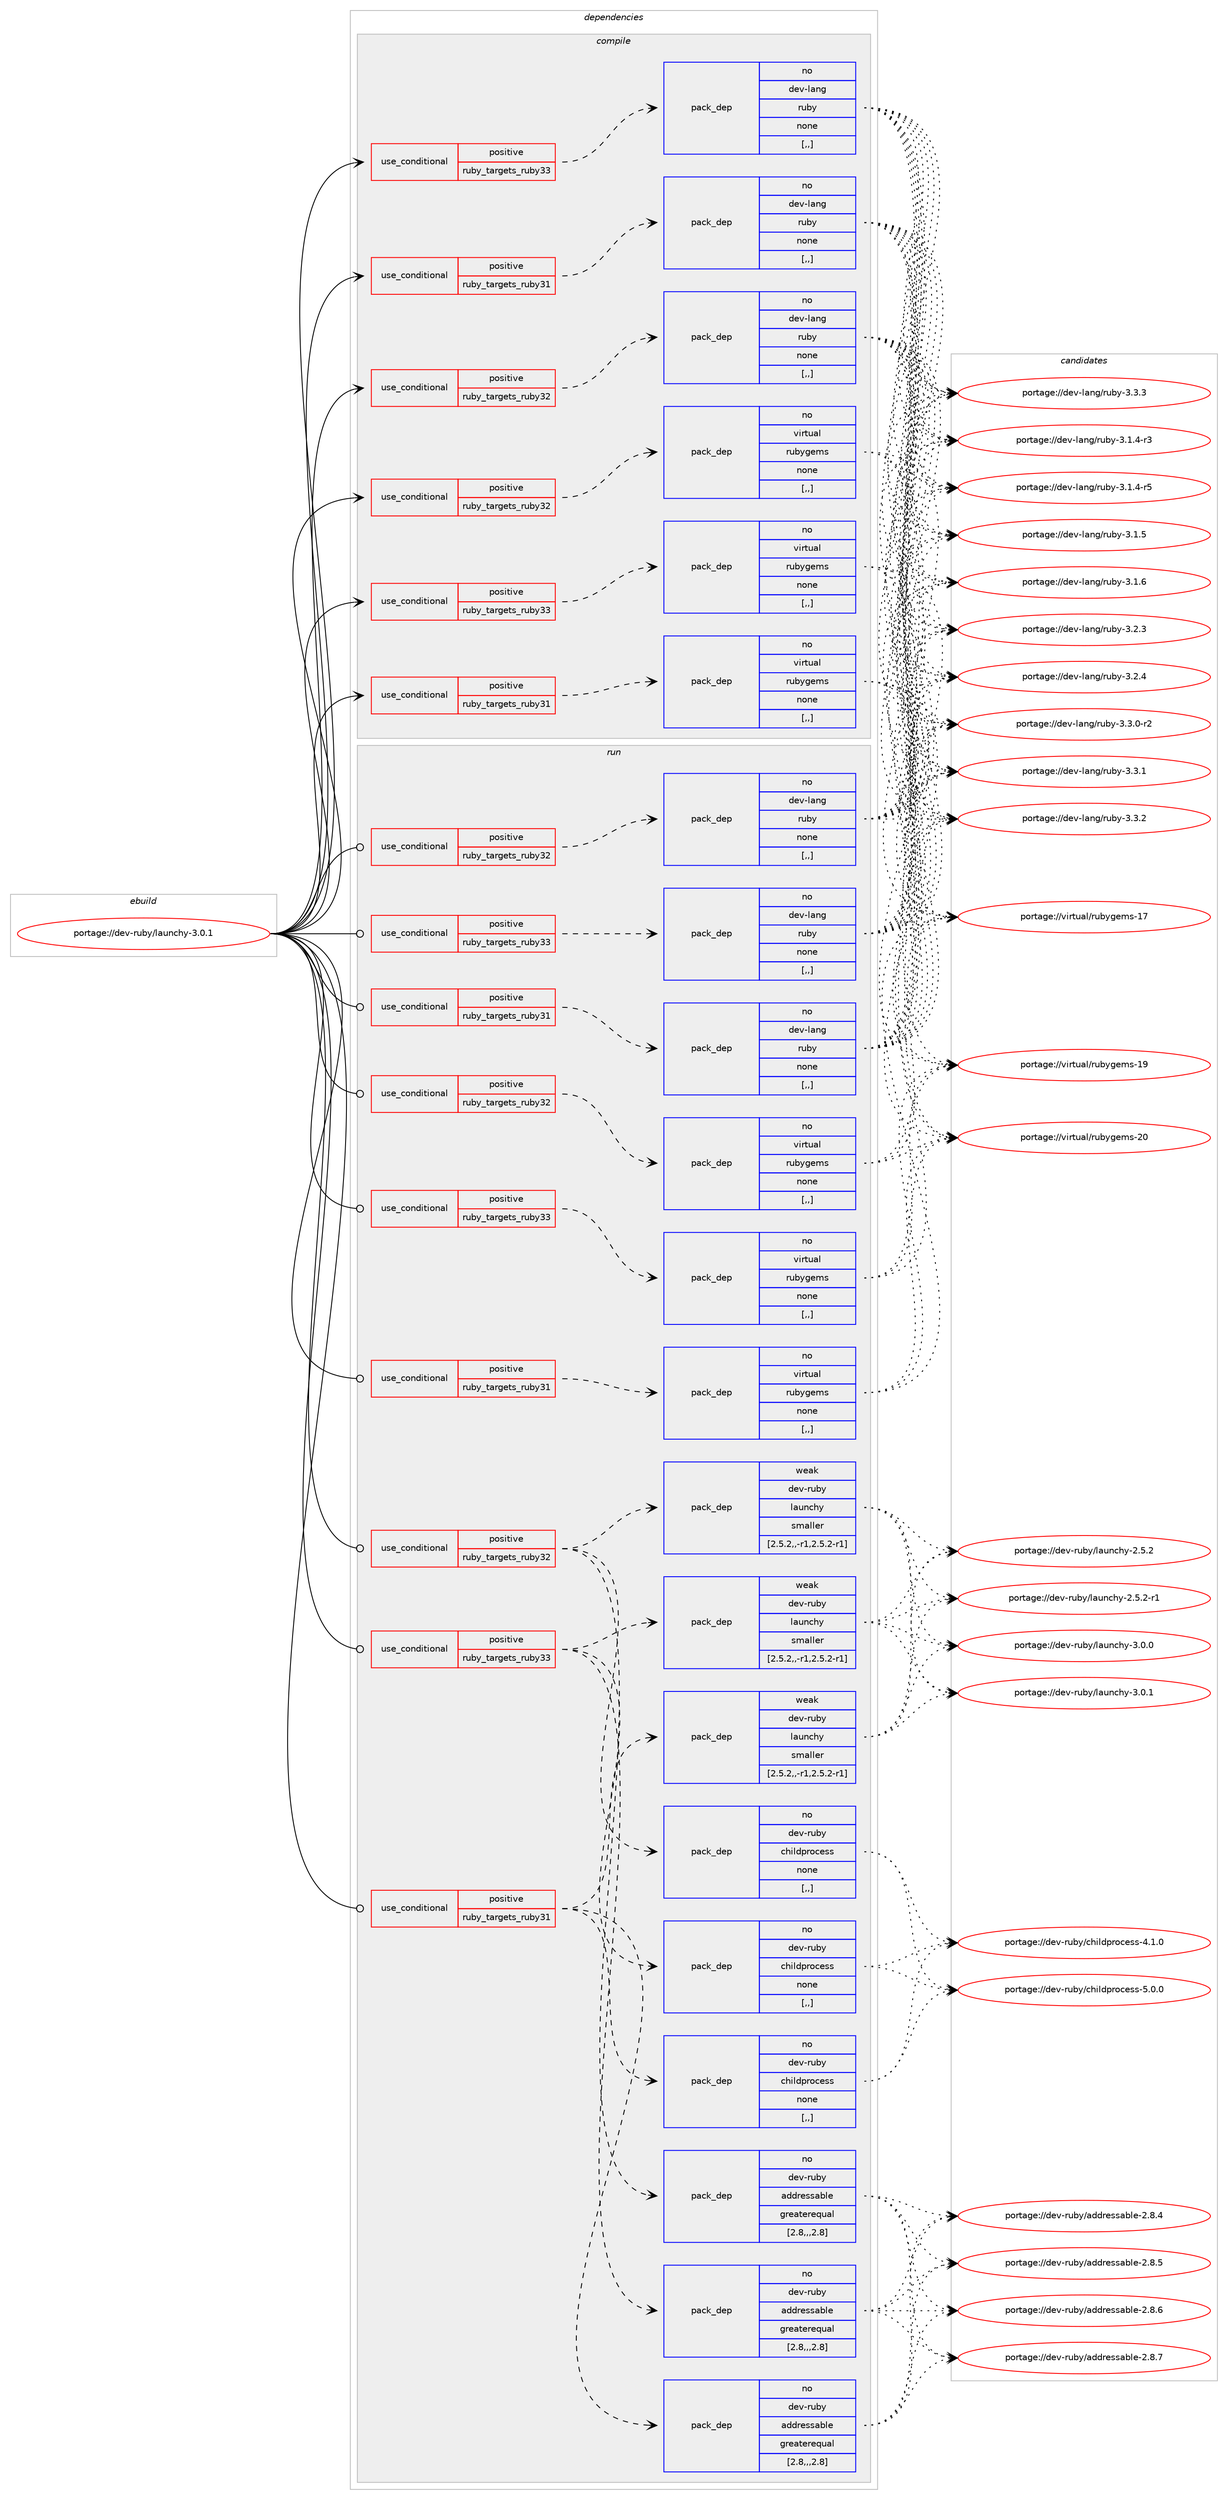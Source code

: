 digraph prolog {

# *************
# Graph options
# *************

newrank=true;
concentrate=true;
compound=true;
graph [rankdir=LR,fontname=Helvetica,fontsize=10,ranksep=1.5];#, ranksep=2.5, nodesep=0.2];
edge  [arrowhead=vee];
node  [fontname=Helvetica,fontsize=10];

# **********
# The ebuild
# **********

subgraph cluster_leftcol {
color=gray;
rank=same;
label=<<i>ebuild</i>>;
id [label="portage://dev-ruby/launchy-3.0.1", color=red, width=4, href="../dev-ruby/launchy-3.0.1.svg"];
}

# ****************
# The dependencies
# ****************

subgraph cluster_midcol {
color=gray;
label=<<i>dependencies</i>>;
subgraph cluster_compile {
fillcolor="#eeeeee";
style=filled;
label=<<i>compile</i>>;
subgraph cond48472 {
dependency184176 [label=<<TABLE BORDER="0" CELLBORDER="1" CELLSPACING="0" CELLPADDING="4"><TR><TD ROWSPAN="3" CELLPADDING="10">use_conditional</TD></TR><TR><TD>positive</TD></TR><TR><TD>ruby_targets_ruby31</TD></TR></TABLE>>, shape=none, color=red];
subgraph pack134401 {
dependency184177 [label=<<TABLE BORDER="0" CELLBORDER="1" CELLSPACING="0" CELLPADDING="4" WIDTH="220"><TR><TD ROWSPAN="6" CELLPADDING="30">pack_dep</TD></TR><TR><TD WIDTH="110">no</TD></TR><TR><TD>dev-lang</TD></TR><TR><TD>ruby</TD></TR><TR><TD>none</TD></TR><TR><TD>[,,]</TD></TR></TABLE>>, shape=none, color=blue];
}
dependency184176:e -> dependency184177:w [weight=20,style="dashed",arrowhead="vee"];
}
id:e -> dependency184176:w [weight=20,style="solid",arrowhead="vee"];
subgraph cond48473 {
dependency184178 [label=<<TABLE BORDER="0" CELLBORDER="1" CELLSPACING="0" CELLPADDING="4"><TR><TD ROWSPAN="3" CELLPADDING="10">use_conditional</TD></TR><TR><TD>positive</TD></TR><TR><TD>ruby_targets_ruby31</TD></TR></TABLE>>, shape=none, color=red];
subgraph pack134402 {
dependency184179 [label=<<TABLE BORDER="0" CELLBORDER="1" CELLSPACING="0" CELLPADDING="4" WIDTH="220"><TR><TD ROWSPAN="6" CELLPADDING="30">pack_dep</TD></TR><TR><TD WIDTH="110">no</TD></TR><TR><TD>virtual</TD></TR><TR><TD>rubygems</TD></TR><TR><TD>none</TD></TR><TR><TD>[,,]</TD></TR></TABLE>>, shape=none, color=blue];
}
dependency184178:e -> dependency184179:w [weight=20,style="dashed",arrowhead="vee"];
}
id:e -> dependency184178:w [weight=20,style="solid",arrowhead="vee"];
subgraph cond48474 {
dependency184180 [label=<<TABLE BORDER="0" CELLBORDER="1" CELLSPACING="0" CELLPADDING="4"><TR><TD ROWSPAN="3" CELLPADDING="10">use_conditional</TD></TR><TR><TD>positive</TD></TR><TR><TD>ruby_targets_ruby32</TD></TR></TABLE>>, shape=none, color=red];
subgraph pack134403 {
dependency184181 [label=<<TABLE BORDER="0" CELLBORDER="1" CELLSPACING="0" CELLPADDING="4" WIDTH="220"><TR><TD ROWSPAN="6" CELLPADDING="30">pack_dep</TD></TR><TR><TD WIDTH="110">no</TD></TR><TR><TD>dev-lang</TD></TR><TR><TD>ruby</TD></TR><TR><TD>none</TD></TR><TR><TD>[,,]</TD></TR></TABLE>>, shape=none, color=blue];
}
dependency184180:e -> dependency184181:w [weight=20,style="dashed",arrowhead="vee"];
}
id:e -> dependency184180:w [weight=20,style="solid",arrowhead="vee"];
subgraph cond48475 {
dependency184182 [label=<<TABLE BORDER="0" CELLBORDER="1" CELLSPACING="0" CELLPADDING="4"><TR><TD ROWSPAN="3" CELLPADDING="10">use_conditional</TD></TR><TR><TD>positive</TD></TR><TR><TD>ruby_targets_ruby32</TD></TR></TABLE>>, shape=none, color=red];
subgraph pack134404 {
dependency184183 [label=<<TABLE BORDER="0" CELLBORDER="1" CELLSPACING="0" CELLPADDING="4" WIDTH="220"><TR><TD ROWSPAN="6" CELLPADDING="30">pack_dep</TD></TR><TR><TD WIDTH="110">no</TD></TR><TR><TD>virtual</TD></TR><TR><TD>rubygems</TD></TR><TR><TD>none</TD></TR><TR><TD>[,,]</TD></TR></TABLE>>, shape=none, color=blue];
}
dependency184182:e -> dependency184183:w [weight=20,style="dashed",arrowhead="vee"];
}
id:e -> dependency184182:w [weight=20,style="solid",arrowhead="vee"];
subgraph cond48476 {
dependency184184 [label=<<TABLE BORDER="0" CELLBORDER="1" CELLSPACING="0" CELLPADDING="4"><TR><TD ROWSPAN="3" CELLPADDING="10">use_conditional</TD></TR><TR><TD>positive</TD></TR><TR><TD>ruby_targets_ruby33</TD></TR></TABLE>>, shape=none, color=red];
subgraph pack134405 {
dependency184185 [label=<<TABLE BORDER="0" CELLBORDER="1" CELLSPACING="0" CELLPADDING="4" WIDTH="220"><TR><TD ROWSPAN="6" CELLPADDING="30">pack_dep</TD></TR><TR><TD WIDTH="110">no</TD></TR><TR><TD>dev-lang</TD></TR><TR><TD>ruby</TD></TR><TR><TD>none</TD></TR><TR><TD>[,,]</TD></TR></TABLE>>, shape=none, color=blue];
}
dependency184184:e -> dependency184185:w [weight=20,style="dashed",arrowhead="vee"];
}
id:e -> dependency184184:w [weight=20,style="solid",arrowhead="vee"];
subgraph cond48477 {
dependency184186 [label=<<TABLE BORDER="0" CELLBORDER="1" CELLSPACING="0" CELLPADDING="4"><TR><TD ROWSPAN="3" CELLPADDING="10">use_conditional</TD></TR><TR><TD>positive</TD></TR><TR><TD>ruby_targets_ruby33</TD></TR></TABLE>>, shape=none, color=red];
subgraph pack134406 {
dependency184187 [label=<<TABLE BORDER="0" CELLBORDER="1" CELLSPACING="0" CELLPADDING="4" WIDTH="220"><TR><TD ROWSPAN="6" CELLPADDING="30">pack_dep</TD></TR><TR><TD WIDTH="110">no</TD></TR><TR><TD>virtual</TD></TR><TR><TD>rubygems</TD></TR><TR><TD>none</TD></TR><TR><TD>[,,]</TD></TR></TABLE>>, shape=none, color=blue];
}
dependency184186:e -> dependency184187:w [weight=20,style="dashed",arrowhead="vee"];
}
id:e -> dependency184186:w [weight=20,style="solid",arrowhead="vee"];
}
subgraph cluster_compileandrun {
fillcolor="#eeeeee";
style=filled;
label=<<i>compile and run</i>>;
}
subgraph cluster_run {
fillcolor="#eeeeee";
style=filled;
label=<<i>run</i>>;
subgraph cond48478 {
dependency184188 [label=<<TABLE BORDER="0" CELLBORDER="1" CELLSPACING="0" CELLPADDING="4"><TR><TD ROWSPAN="3" CELLPADDING="10">use_conditional</TD></TR><TR><TD>positive</TD></TR><TR><TD>ruby_targets_ruby31</TD></TR></TABLE>>, shape=none, color=red];
subgraph pack134407 {
dependency184189 [label=<<TABLE BORDER="0" CELLBORDER="1" CELLSPACING="0" CELLPADDING="4" WIDTH="220"><TR><TD ROWSPAN="6" CELLPADDING="30">pack_dep</TD></TR><TR><TD WIDTH="110">no</TD></TR><TR><TD>dev-lang</TD></TR><TR><TD>ruby</TD></TR><TR><TD>none</TD></TR><TR><TD>[,,]</TD></TR></TABLE>>, shape=none, color=blue];
}
dependency184188:e -> dependency184189:w [weight=20,style="dashed",arrowhead="vee"];
}
id:e -> dependency184188:w [weight=20,style="solid",arrowhead="odot"];
subgraph cond48479 {
dependency184190 [label=<<TABLE BORDER="0" CELLBORDER="1" CELLSPACING="0" CELLPADDING="4"><TR><TD ROWSPAN="3" CELLPADDING="10">use_conditional</TD></TR><TR><TD>positive</TD></TR><TR><TD>ruby_targets_ruby31</TD></TR></TABLE>>, shape=none, color=red];
subgraph pack134408 {
dependency184191 [label=<<TABLE BORDER="0" CELLBORDER="1" CELLSPACING="0" CELLPADDING="4" WIDTH="220"><TR><TD ROWSPAN="6" CELLPADDING="30">pack_dep</TD></TR><TR><TD WIDTH="110">no</TD></TR><TR><TD>dev-ruby</TD></TR><TR><TD>addressable</TD></TR><TR><TD>greaterequal</TD></TR><TR><TD>[2.8,,,2.8]</TD></TR></TABLE>>, shape=none, color=blue];
}
dependency184190:e -> dependency184191:w [weight=20,style="dashed",arrowhead="vee"];
subgraph pack134409 {
dependency184192 [label=<<TABLE BORDER="0" CELLBORDER="1" CELLSPACING="0" CELLPADDING="4" WIDTH="220"><TR><TD ROWSPAN="6" CELLPADDING="30">pack_dep</TD></TR><TR><TD WIDTH="110">no</TD></TR><TR><TD>dev-ruby</TD></TR><TR><TD>childprocess</TD></TR><TR><TD>none</TD></TR><TR><TD>[,,]</TD></TR></TABLE>>, shape=none, color=blue];
}
dependency184190:e -> dependency184192:w [weight=20,style="dashed",arrowhead="vee"];
subgraph pack134410 {
dependency184193 [label=<<TABLE BORDER="0" CELLBORDER="1" CELLSPACING="0" CELLPADDING="4" WIDTH="220"><TR><TD ROWSPAN="6" CELLPADDING="30">pack_dep</TD></TR><TR><TD WIDTH="110">weak</TD></TR><TR><TD>dev-ruby</TD></TR><TR><TD>launchy</TD></TR><TR><TD>smaller</TD></TR><TR><TD>[2.5.2,,-r1,2.5.2-r1]</TD></TR></TABLE>>, shape=none, color=blue];
}
dependency184190:e -> dependency184193:w [weight=20,style="dashed",arrowhead="vee"];
}
id:e -> dependency184190:w [weight=20,style="solid",arrowhead="odot"];
subgraph cond48480 {
dependency184194 [label=<<TABLE BORDER="0" CELLBORDER="1" CELLSPACING="0" CELLPADDING="4"><TR><TD ROWSPAN="3" CELLPADDING="10">use_conditional</TD></TR><TR><TD>positive</TD></TR><TR><TD>ruby_targets_ruby31</TD></TR></TABLE>>, shape=none, color=red];
subgraph pack134411 {
dependency184195 [label=<<TABLE BORDER="0" CELLBORDER="1" CELLSPACING="0" CELLPADDING="4" WIDTH="220"><TR><TD ROWSPAN="6" CELLPADDING="30">pack_dep</TD></TR><TR><TD WIDTH="110">no</TD></TR><TR><TD>virtual</TD></TR><TR><TD>rubygems</TD></TR><TR><TD>none</TD></TR><TR><TD>[,,]</TD></TR></TABLE>>, shape=none, color=blue];
}
dependency184194:e -> dependency184195:w [weight=20,style="dashed",arrowhead="vee"];
}
id:e -> dependency184194:w [weight=20,style="solid",arrowhead="odot"];
subgraph cond48481 {
dependency184196 [label=<<TABLE BORDER="0" CELLBORDER="1" CELLSPACING="0" CELLPADDING="4"><TR><TD ROWSPAN="3" CELLPADDING="10">use_conditional</TD></TR><TR><TD>positive</TD></TR><TR><TD>ruby_targets_ruby32</TD></TR></TABLE>>, shape=none, color=red];
subgraph pack134412 {
dependency184197 [label=<<TABLE BORDER="0" CELLBORDER="1" CELLSPACING="0" CELLPADDING="4" WIDTH="220"><TR><TD ROWSPAN="6" CELLPADDING="30">pack_dep</TD></TR><TR><TD WIDTH="110">no</TD></TR><TR><TD>dev-lang</TD></TR><TR><TD>ruby</TD></TR><TR><TD>none</TD></TR><TR><TD>[,,]</TD></TR></TABLE>>, shape=none, color=blue];
}
dependency184196:e -> dependency184197:w [weight=20,style="dashed",arrowhead="vee"];
}
id:e -> dependency184196:w [weight=20,style="solid",arrowhead="odot"];
subgraph cond48482 {
dependency184198 [label=<<TABLE BORDER="0" CELLBORDER="1" CELLSPACING="0" CELLPADDING="4"><TR><TD ROWSPAN="3" CELLPADDING="10">use_conditional</TD></TR><TR><TD>positive</TD></TR><TR><TD>ruby_targets_ruby32</TD></TR></TABLE>>, shape=none, color=red];
subgraph pack134413 {
dependency184199 [label=<<TABLE BORDER="0" CELLBORDER="1" CELLSPACING="0" CELLPADDING="4" WIDTH="220"><TR><TD ROWSPAN="6" CELLPADDING="30">pack_dep</TD></TR><TR><TD WIDTH="110">no</TD></TR><TR><TD>dev-ruby</TD></TR><TR><TD>addressable</TD></TR><TR><TD>greaterequal</TD></TR><TR><TD>[2.8,,,2.8]</TD></TR></TABLE>>, shape=none, color=blue];
}
dependency184198:e -> dependency184199:w [weight=20,style="dashed",arrowhead="vee"];
subgraph pack134414 {
dependency184200 [label=<<TABLE BORDER="0" CELLBORDER="1" CELLSPACING="0" CELLPADDING="4" WIDTH="220"><TR><TD ROWSPAN="6" CELLPADDING="30">pack_dep</TD></TR><TR><TD WIDTH="110">no</TD></TR><TR><TD>dev-ruby</TD></TR><TR><TD>childprocess</TD></TR><TR><TD>none</TD></TR><TR><TD>[,,]</TD></TR></TABLE>>, shape=none, color=blue];
}
dependency184198:e -> dependency184200:w [weight=20,style="dashed",arrowhead="vee"];
subgraph pack134415 {
dependency184201 [label=<<TABLE BORDER="0" CELLBORDER="1" CELLSPACING="0" CELLPADDING="4" WIDTH="220"><TR><TD ROWSPAN="6" CELLPADDING="30">pack_dep</TD></TR><TR><TD WIDTH="110">weak</TD></TR><TR><TD>dev-ruby</TD></TR><TR><TD>launchy</TD></TR><TR><TD>smaller</TD></TR><TR><TD>[2.5.2,,-r1,2.5.2-r1]</TD></TR></TABLE>>, shape=none, color=blue];
}
dependency184198:e -> dependency184201:w [weight=20,style="dashed",arrowhead="vee"];
}
id:e -> dependency184198:w [weight=20,style="solid",arrowhead="odot"];
subgraph cond48483 {
dependency184202 [label=<<TABLE BORDER="0" CELLBORDER="1" CELLSPACING="0" CELLPADDING="4"><TR><TD ROWSPAN="3" CELLPADDING="10">use_conditional</TD></TR><TR><TD>positive</TD></TR><TR><TD>ruby_targets_ruby32</TD></TR></TABLE>>, shape=none, color=red];
subgraph pack134416 {
dependency184203 [label=<<TABLE BORDER="0" CELLBORDER="1" CELLSPACING="0" CELLPADDING="4" WIDTH="220"><TR><TD ROWSPAN="6" CELLPADDING="30">pack_dep</TD></TR><TR><TD WIDTH="110">no</TD></TR><TR><TD>virtual</TD></TR><TR><TD>rubygems</TD></TR><TR><TD>none</TD></TR><TR><TD>[,,]</TD></TR></TABLE>>, shape=none, color=blue];
}
dependency184202:e -> dependency184203:w [weight=20,style="dashed",arrowhead="vee"];
}
id:e -> dependency184202:w [weight=20,style="solid",arrowhead="odot"];
subgraph cond48484 {
dependency184204 [label=<<TABLE BORDER="0" CELLBORDER="1" CELLSPACING="0" CELLPADDING="4"><TR><TD ROWSPAN="3" CELLPADDING="10">use_conditional</TD></TR><TR><TD>positive</TD></TR><TR><TD>ruby_targets_ruby33</TD></TR></TABLE>>, shape=none, color=red];
subgraph pack134417 {
dependency184205 [label=<<TABLE BORDER="0" CELLBORDER="1" CELLSPACING="0" CELLPADDING="4" WIDTH="220"><TR><TD ROWSPAN="6" CELLPADDING="30">pack_dep</TD></TR><TR><TD WIDTH="110">no</TD></TR><TR><TD>dev-lang</TD></TR><TR><TD>ruby</TD></TR><TR><TD>none</TD></TR><TR><TD>[,,]</TD></TR></TABLE>>, shape=none, color=blue];
}
dependency184204:e -> dependency184205:w [weight=20,style="dashed",arrowhead="vee"];
}
id:e -> dependency184204:w [weight=20,style="solid",arrowhead="odot"];
subgraph cond48485 {
dependency184206 [label=<<TABLE BORDER="0" CELLBORDER="1" CELLSPACING="0" CELLPADDING="4"><TR><TD ROWSPAN="3" CELLPADDING="10">use_conditional</TD></TR><TR><TD>positive</TD></TR><TR><TD>ruby_targets_ruby33</TD></TR></TABLE>>, shape=none, color=red];
subgraph pack134418 {
dependency184207 [label=<<TABLE BORDER="0" CELLBORDER="1" CELLSPACING="0" CELLPADDING="4" WIDTH="220"><TR><TD ROWSPAN="6" CELLPADDING="30">pack_dep</TD></TR><TR><TD WIDTH="110">no</TD></TR><TR><TD>dev-ruby</TD></TR><TR><TD>addressable</TD></TR><TR><TD>greaterequal</TD></TR><TR><TD>[2.8,,,2.8]</TD></TR></TABLE>>, shape=none, color=blue];
}
dependency184206:e -> dependency184207:w [weight=20,style="dashed",arrowhead="vee"];
subgraph pack134419 {
dependency184208 [label=<<TABLE BORDER="0" CELLBORDER="1" CELLSPACING="0" CELLPADDING="4" WIDTH="220"><TR><TD ROWSPAN="6" CELLPADDING="30">pack_dep</TD></TR><TR><TD WIDTH="110">no</TD></TR><TR><TD>dev-ruby</TD></TR><TR><TD>childprocess</TD></TR><TR><TD>none</TD></TR><TR><TD>[,,]</TD></TR></TABLE>>, shape=none, color=blue];
}
dependency184206:e -> dependency184208:w [weight=20,style="dashed",arrowhead="vee"];
subgraph pack134420 {
dependency184209 [label=<<TABLE BORDER="0" CELLBORDER="1" CELLSPACING="0" CELLPADDING="4" WIDTH="220"><TR><TD ROWSPAN="6" CELLPADDING="30">pack_dep</TD></TR><TR><TD WIDTH="110">weak</TD></TR><TR><TD>dev-ruby</TD></TR><TR><TD>launchy</TD></TR><TR><TD>smaller</TD></TR><TR><TD>[2.5.2,,-r1,2.5.2-r1]</TD></TR></TABLE>>, shape=none, color=blue];
}
dependency184206:e -> dependency184209:w [weight=20,style="dashed",arrowhead="vee"];
}
id:e -> dependency184206:w [weight=20,style="solid",arrowhead="odot"];
subgraph cond48486 {
dependency184210 [label=<<TABLE BORDER="0" CELLBORDER="1" CELLSPACING="0" CELLPADDING="4"><TR><TD ROWSPAN="3" CELLPADDING="10">use_conditional</TD></TR><TR><TD>positive</TD></TR><TR><TD>ruby_targets_ruby33</TD></TR></TABLE>>, shape=none, color=red];
subgraph pack134421 {
dependency184211 [label=<<TABLE BORDER="0" CELLBORDER="1" CELLSPACING="0" CELLPADDING="4" WIDTH="220"><TR><TD ROWSPAN="6" CELLPADDING="30">pack_dep</TD></TR><TR><TD WIDTH="110">no</TD></TR><TR><TD>virtual</TD></TR><TR><TD>rubygems</TD></TR><TR><TD>none</TD></TR><TR><TD>[,,]</TD></TR></TABLE>>, shape=none, color=blue];
}
dependency184210:e -> dependency184211:w [weight=20,style="dashed",arrowhead="vee"];
}
id:e -> dependency184210:w [weight=20,style="solid",arrowhead="odot"];
}
}

# **************
# The candidates
# **************

subgraph cluster_choices {
rank=same;
color=gray;
label=<<i>candidates</i>>;

subgraph choice134401 {
color=black;
nodesep=1;
choice100101118451089711010347114117981214551464946524511451 [label="portage://dev-lang/ruby-3.1.4-r3", color=red, width=4,href="../dev-lang/ruby-3.1.4-r3.svg"];
choice100101118451089711010347114117981214551464946524511453 [label="portage://dev-lang/ruby-3.1.4-r5", color=red, width=4,href="../dev-lang/ruby-3.1.4-r5.svg"];
choice10010111845108971101034711411798121455146494653 [label="portage://dev-lang/ruby-3.1.5", color=red, width=4,href="../dev-lang/ruby-3.1.5.svg"];
choice10010111845108971101034711411798121455146494654 [label="portage://dev-lang/ruby-3.1.6", color=red, width=4,href="../dev-lang/ruby-3.1.6.svg"];
choice10010111845108971101034711411798121455146504651 [label="portage://dev-lang/ruby-3.2.3", color=red, width=4,href="../dev-lang/ruby-3.2.3.svg"];
choice10010111845108971101034711411798121455146504652 [label="portage://dev-lang/ruby-3.2.4", color=red, width=4,href="../dev-lang/ruby-3.2.4.svg"];
choice100101118451089711010347114117981214551465146484511450 [label="portage://dev-lang/ruby-3.3.0-r2", color=red, width=4,href="../dev-lang/ruby-3.3.0-r2.svg"];
choice10010111845108971101034711411798121455146514649 [label="portage://dev-lang/ruby-3.3.1", color=red, width=4,href="../dev-lang/ruby-3.3.1.svg"];
choice10010111845108971101034711411798121455146514650 [label="portage://dev-lang/ruby-3.3.2", color=red, width=4,href="../dev-lang/ruby-3.3.2.svg"];
choice10010111845108971101034711411798121455146514651 [label="portage://dev-lang/ruby-3.3.3", color=red, width=4,href="../dev-lang/ruby-3.3.3.svg"];
dependency184177:e -> choice100101118451089711010347114117981214551464946524511451:w [style=dotted,weight="100"];
dependency184177:e -> choice100101118451089711010347114117981214551464946524511453:w [style=dotted,weight="100"];
dependency184177:e -> choice10010111845108971101034711411798121455146494653:w [style=dotted,weight="100"];
dependency184177:e -> choice10010111845108971101034711411798121455146494654:w [style=dotted,weight="100"];
dependency184177:e -> choice10010111845108971101034711411798121455146504651:w [style=dotted,weight="100"];
dependency184177:e -> choice10010111845108971101034711411798121455146504652:w [style=dotted,weight="100"];
dependency184177:e -> choice100101118451089711010347114117981214551465146484511450:w [style=dotted,weight="100"];
dependency184177:e -> choice10010111845108971101034711411798121455146514649:w [style=dotted,weight="100"];
dependency184177:e -> choice10010111845108971101034711411798121455146514650:w [style=dotted,weight="100"];
dependency184177:e -> choice10010111845108971101034711411798121455146514651:w [style=dotted,weight="100"];
}
subgraph choice134402 {
color=black;
nodesep=1;
choice118105114116117971084711411798121103101109115454955 [label="portage://virtual/rubygems-17", color=red, width=4,href="../virtual/rubygems-17.svg"];
choice118105114116117971084711411798121103101109115454957 [label="portage://virtual/rubygems-19", color=red, width=4,href="../virtual/rubygems-19.svg"];
choice118105114116117971084711411798121103101109115455048 [label="portage://virtual/rubygems-20", color=red, width=4,href="../virtual/rubygems-20.svg"];
dependency184179:e -> choice118105114116117971084711411798121103101109115454955:w [style=dotted,weight="100"];
dependency184179:e -> choice118105114116117971084711411798121103101109115454957:w [style=dotted,weight="100"];
dependency184179:e -> choice118105114116117971084711411798121103101109115455048:w [style=dotted,weight="100"];
}
subgraph choice134403 {
color=black;
nodesep=1;
choice100101118451089711010347114117981214551464946524511451 [label="portage://dev-lang/ruby-3.1.4-r3", color=red, width=4,href="../dev-lang/ruby-3.1.4-r3.svg"];
choice100101118451089711010347114117981214551464946524511453 [label="portage://dev-lang/ruby-3.1.4-r5", color=red, width=4,href="../dev-lang/ruby-3.1.4-r5.svg"];
choice10010111845108971101034711411798121455146494653 [label="portage://dev-lang/ruby-3.1.5", color=red, width=4,href="../dev-lang/ruby-3.1.5.svg"];
choice10010111845108971101034711411798121455146494654 [label="portage://dev-lang/ruby-3.1.6", color=red, width=4,href="../dev-lang/ruby-3.1.6.svg"];
choice10010111845108971101034711411798121455146504651 [label="portage://dev-lang/ruby-3.2.3", color=red, width=4,href="../dev-lang/ruby-3.2.3.svg"];
choice10010111845108971101034711411798121455146504652 [label="portage://dev-lang/ruby-3.2.4", color=red, width=4,href="../dev-lang/ruby-3.2.4.svg"];
choice100101118451089711010347114117981214551465146484511450 [label="portage://dev-lang/ruby-3.3.0-r2", color=red, width=4,href="../dev-lang/ruby-3.3.0-r2.svg"];
choice10010111845108971101034711411798121455146514649 [label="portage://dev-lang/ruby-3.3.1", color=red, width=4,href="../dev-lang/ruby-3.3.1.svg"];
choice10010111845108971101034711411798121455146514650 [label="portage://dev-lang/ruby-3.3.2", color=red, width=4,href="../dev-lang/ruby-3.3.2.svg"];
choice10010111845108971101034711411798121455146514651 [label="portage://dev-lang/ruby-3.3.3", color=red, width=4,href="../dev-lang/ruby-3.3.3.svg"];
dependency184181:e -> choice100101118451089711010347114117981214551464946524511451:w [style=dotted,weight="100"];
dependency184181:e -> choice100101118451089711010347114117981214551464946524511453:w [style=dotted,weight="100"];
dependency184181:e -> choice10010111845108971101034711411798121455146494653:w [style=dotted,weight="100"];
dependency184181:e -> choice10010111845108971101034711411798121455146494654:w [style=dotted,weight="100"];
dependency184181:e -> choice10010111845108971101034711411798121455146504651:w [style=dotted,weight="100"];
dependency184181:e -> choice10010111845108971101034711411798121455146504652:w [style=dotted,weight="100"];
dependency184181:e -> choice100101118451089711010347114117981214551465146484511450:w [style=dotted,weight="100"];
dependency184181:e -> choice10010111845108971101034711411798121455146514649:w [style=dotted,weight="100"];
dependency184181:e -> choice10010111845108971101034711411798121455146514650:w [style=dotted,weight="100"];
dependency184181:e -> choice10010111845108971101034711411798121455146514651:w [style=dotted,weight="100"];
}
subgraph choice134404 {
color=black;
nodesep=1;
choice118105114116117971084711411798121103101109115454955 [label="portage://virtual/rubygems-17", color=red, width=4,href="../virtual/rubygems-17.svg"];
choice118105114116117971084711411798121103101109115454957 [label="portage://virtual/rubygems-19", color=red, width=4,href="../virtual/rubygems-19.svg"];
choice118105114116117971084711411798121103101109115455048 [label="portage://virtual/rubygems-20", color=red, width=4,href="../virtual/rubygems-20.svg"];
dependency184183:e -> choice118105114116117971084711411798121103101109115454955:w [style=dotted,weight="100"];
dependency184183:e -> choice118105114116117971084711411798121103101109115454957:w [style=dotted,weight="100"];
dependency184183:e -> choice118105114116117971084711411798121103101109115455048:w [style=dotted,weight="100"];
}
subgraph choice134405 {
color=black;
nodesep=1;
choice100101118451089711010347114117981214551464946524511451 [label="portage://dev-lang/ruby-3.1.4-r3", color=red, width=4,href="../dev-lang/ruby-3.1.4-r3.svg"];
choice100101118451089711010347114117981214551464946524511453 [label="portage://dev-lang/ruby-3.1.4-r5", color=red, width=4,href="../dev-lang/ruby-3.1.4-r5.svg"];
choice10010111845108971101034711411798121455146494653 [label="portage://dev-lang/ruby-3.1.5", color=red, width=4,href="../dev-lang/ruby-3.1.5.svg"];
choice10010111845108971101034711411798121455146494654 [label="portage://dev-lang/ruby-3.1.6", color=red, width=4,href="../dev-lang/ruby-3.1.6.svg"];
choice10010111845108971101034711411798121455146504651 [label="portage://dev-lang/ruby-3.2.3", color=red, width=4,href="../dev-lang/ruby-3.2.3.svg"];
choice10010111845108971101034711411798121455146504652 [label="portage://dev-lang/ruby-3.2.4", color=red, width=4,href="../dev-lang/ruby-3.2.4.svg"];
choice100101118451089711010347114117981214551465146484511450 [label="portage://dev-lang/ruby-3.3.0-r2", color=red, width=4,href="../dev-lang/ruby-3.3.0-r2.svg"];
choice10010111845108971101034711411798121455146514649 [label="portage://dev-lang/ruby-3.3.1", color=red, width=4,href="../dev-lang/ruby-3.3.1.svg"];
choice10010111845108971101034711411798121455146514650 [label="portage://dev-lang/ruby-3.3.2", color=red, width=4,href="../dev-lang/ruby-3.3.2.svg"];
choice10010111845108971101034711411798121455146514651 [label="portage://dev-lang/ruby-3.3.3", color=red, width=4,href="../dev-lang/ruby-3.3.3.svg"];
dependency184185:e -> choice100101118451089711010347114117981214551464946524511451:w [style=dotted,weight="100"];
dependency184185:e -> choice100101118451089711010347114117981214551464946524511453:w [style=dotted,weight="100"];
dependency184185:e -> choice10010111845108971101034711411798121455146494653:w [style=dotted,weight="100"];
dependency184185:e -> choice10010111845108971101034711411798121455146494654:w [style=dotted,weight="100"];
dependency184185:e -> choice10010111845108971101034711411798121455146504651:w [style=dotted,weight="100"];
dependency184185:e -> choice10010111845108971101034711411798121455146504652:w [style=dotted,weight="100"];
dependency184185:e -> choice100101118451089711010347114117981214551465146484511450:w [style=dotted,weight="100"];
dependency184185:e -> choice10010111845108971101034711411798121455146514649:w [style=dotted,weight="100"];
dependency184185:e -> choice10010111845108971101034711411798121455146514650:w [style=dotted,weight="100"];
dependency184185:e -> choice10010111845108971101034711411798121455146514651:w [style=dotted,weight="100"];
}
subgraph choice134406 {
color=black;
nodesep=1;
choice118105114116117971084711411798121103101109115454955 [label="portage://virtual/rubygems-17", color=red, width=4,href="../virtual/rubygems-17.svg"];
choice118105114116117971084711411798121103101109115454957 [label="portage://virtual/rubygems-19", color=red, width=4,href="../virtual/rubygems-19.svg"];
choice118105114116117971084711411798121103101109115455048 [label="portage://virtual/rubygems-20", color=red, width=4,href="../virtual/rubygems-20.svg"];
dependency184187:e -> choice118105114116117971084711411798121103101109115454955:w [style=dotted,weight="100"];
dependency184187:e -> choice118105114116117971084711411798121103101109115454957:w [style=dotted,weight="100"];
dependency184187:e -> choice118105114116117971084711411798121103101109115455048:w [style=dotted,weight="100"];
}
subgraph choice134407 {
color=black;
nodesep=1;
choice100101118451089711010347114117981214551464946524511451 [label="portage://dev-lang/ruby-3.1.4-r3", color=red, width=4,href="../dev-lang/ruby-3.1.4-r3.svg"];
choice100101118451089711010347114117981214551464946524511453 [label="portage://dev-lang/ruby-3.1.4-r5", color=red, width=4,href="../dev-lang/ruby-3.1.4-r5.svg"];
choice10010111845108971101034711411798121455146494653 [label="portage://dev-lang/ruby-3.1.5", color=red, width=4,href="../dev-lang/ruby-3.1.5.svg"];
choice10010111845108971101034711411798121455146494654 [label="portage://dev-lang/ruby-3.1.6", color=red, width=4,href="../dev-lang/ruby-3.1.6.svg"];
choice10010111845108971101034711411798121455146504651 [label="portage://dev-lang/ruby-3.2.3", color=red, width=4,href="../dev-lang/ruby-3.2.3.svg"];
choice10010111845108971101034711411798121455146504652 [label="portage://dev-lang/ruby-3.2.4", color=red, width=4,href="../dev-lang/ruby-3.2.4.svg"];
choice100101118451089711010347114117981214551465146484511450 [label="portage://dev-lang/ruby-3.3.0-r2", color=red, width=4,href="../dev-lang/ruby-3.3.0-r2.svg"];
choice10010111845108971101034711411798121455146514649 [label="portage://dev-lang/ruby-3.3.1", color=red, width=4,href="../dev-lang/ruby-3.3.1.svg"];
choice10010111845108971101034711411798121455146514650 [label="portage://dev-lang/ruby-3.3.2", color=red, width=4,href="../dev-lang/ruby-3.3.2.svg"];
choice10010111845108971101034711411798121455146514651 [label="portage://dev-lang/ruby-3.3.3", color=red, width=4,href="../dev-lang/ruby-3.3.3.svg"];
dependency184189:e -> choice100101118451089711010347114117981214551464946524511451:w [style=dotted,weight="100"];
dependency184189:e -> choice100101118451089711010347114117981214551464946524511453:w [style=dotted,weight="100"];
dependency184189:e -> choice10010111845108971101034711411798121455146494653:w [style=dotted,weight="100"];
dependency184189:e -> choice10010111845108971101034711411798121455146494654:w [style=dotted,weight="100"];
dependency184189:e -> choice10010111845108971101034711411798121455146504651:w [style=dotted,weight="100"];
dependency184189:e -> choice10010111845108971101034711411798121455146504652:w [style=dotted,weight="100"];
dependency184189:e -> choice100101118451089711010347114117981214551465146484511450:w [style=dotted,weight="100"];
dependency184189:e -> choice10010111845108971101034711411798121455146514649:w [style=dotted,weight="100"];
dependency184189:e -> choice10010111845108971101034711411798121455146514650:w [style=dotted,weight="100"];
dependency184189:e -> choice10010111845108971101034711411798121455146514651:w [style=dotted,weight="100"];
}
subgraph choice134408 {
color=black;
nodesep=1;
choice100101118451141179812147971001001141011151159798108101455046564652 [label="portage://dev-ruby/addressable-2.8.4", color=red, width=4,href="../dev-ruby/addressable-2.8.4.svg"];
choice100101118451141179812147971001001141011151159798108101455046564653 [label="portage://dev-ruby/addressable-2.8.5", color=red, width=4,href="../dev-ruby/addressable-2.8.5.svg"];
choice100101118451141179812147971001001141011151159798108101455046564654 [label="portage://dev-ruby/addressable-2.8.6", color=red, width=4,href="../dev-ruby/addressable-2.8.6.svg"];
choice100101118451141179812147971001001141011151159798108101455046564655 [label="portage://dev-ruby/addressable-2.8.7", color=red, width=4,href="../dev-ruby/addressable-2.8.7.svg"];
dependency184191:e -> choice100101118451141179812147971001001141011151159798108101455046564652:w [style=dotted,weight="100"];
dependency184191:e -> choice100101118451141179812147971001001141011151159798108101455046564653:w [style=dotted,weight="100"];
dependency184191:e -> choice100101118451141179812147971001001141011151159798108101455046564654:w [style=dotted,weight="100"];
dependency184191:e -> choice100101118451141179812147971001001141011151159798108101455046564655:w [style=dotted,weight="100"];
}
subgraph choice134409 {
color=black;
nodesep=1;
choice1001011184511411798121479910410510810011211411199101115115455246494648 [label="portage://dev-ruby/childprocess-4.1.0", color=red, width=4,href="../dev-ruby/childprocess-4.1.0.svg"];
choice1001011184511411798121479910410510810011211411199101115115455346484648 [label="portage://dev-ruby/childprocess-5.0.0", color=red, width=4,href="../dev-ruby/childprocess-5.0.0.svg"];
dependency184192:e -> choice1001011184511411798121479910410510810011211411199101115115455246494648:w [style=dotted,weight="100"];
dependency184192:e -> choice1001011184511411798121479910410510810011211411199101115115455346484648:w [style=dotted,weight="100"];
}
subgraph choice134410 {
color=black;
nodesep=1;
choice1001011184511411798121471089711711099104121455046534650 [label="portage://dev-ruby/launchy-2.5.2", color=red, width=4,href="../dev-ruby/launchy-2.5.2.svg"];
choice10010111845114117981214710897117110991041214550465346504511449 [label="portage://dev-ruby/launchy-2.5.2-r1", color=red, width=4,href="../dev-ruby/launchy-2.5.2-r1.svg"];
choice1001011184511411798121471089711711099104121455146484648 [label="portage://dev-ruby/launchy-3.0.0", color=red, width=4,href="../dev-ruby/launchy-3.0.0.svg"];
choice1001011184511411798121471089711711099104121455146484649 [label="portage://dev-ruby/launchy-3.0.1", color=red, width=4,href="../dev-ruby/launchy-3.0.1.svg"];
dependency184193:e -> choice1001011184511411798121471089711711099104121455046534650:w [style=dotted,weight="100"];
dependency184193:e -> choice10010111845114117981214710897117110991041214550465346504511449:w [style=dotted,weight="100"];
dependency184193:e -> choice1001011184511411798121471089711711099104121455146484648:w [style=dotted,weight="100"];
dependency184193:e -> choice1001011184511411798121471089711711099104121455146484649:w [style=dotted,weight="100"];
}
subgraph choice134411 {
color=black;
nodesep=1;
choice118105114116117971084711411798121103101109115454955 [label="portage://virtual/rubygems-17", color=red, width=4,href="../virtual/rubygems-17.svg"];
choice118105114116117971084711411798121103101109115454957 [label="portage://virtual/rubygems-19", color=red, width=4,href="../virtual/rubygems-19.svg"];
choice118105114116117971084711411798121103101109115455048 [label="portage://virtual/rubygems-20", color=red, width=4,href="../virtual/rubygems-20.svg"];
dependency184195:e -> choice118105114116117971084711411798121103101109115454955:w [style=dotted,weight="100"];
dependency184195:e -> choice118105114116117971084711411798121103101109115454957:w [style=dotted,weight="100"];
dependency184195:e -> choice118105114116117971084711411798121103101109115455048:w [style=dotted,weight="100"];
}
subgraph choice134412 {
color=black;
nodesep=1;
choice100101118451089711010347114117981214551464946524511451 [label="portage://dev-lang/ruby-3.1.4-r3", color=red, width=4,href="../dev-lang/ruby-3.1.4-r3.svg"];
choice100101118451089711010347114117981214551464946524511453 [label="portage://dev-lang/ruby-3.1.4-r5", color=red, width=4,href="../dev-lang/ruby-3.1.4-r5.svg"];
choice10010111845108971101034711411798121455146494653 [label="portage://dev-lang/ruby-3.1.5", color=red, width=4,href="../dev-lang/ruby-3.1.5.svg"];
choice10010111845108971101034711411798121455146494654 [label="portage://dev-lang/ruby-3.1.6", color=red, width=4,href="../dev-lang/ruby-3.1.6.svg"];
choice10010111845108971101034711411798121455146504651 [label="portage://dev-lang/ruby-3.2.3", color=red, width=4,href="../dev-lang/ruby-3.2.3.svg"];
choice10010111845108971101034711411798121455146504652 [label="portage://dev-lang/ruby-3.2.4", color=red, width=4,href="../dev-lang/ruby-3.2.4.svg"];
choice100101118451089711010347114117981214551465146484511450 [label="portage://dev-lang/ruby-3.3.0-r2", color=red, width=4,href="../dev-lang/ruby-3.3.0-r2.svg"];
choice10010111845108971101034711411798121455146514649 [label="portage://dev-lang/ruby-3.3.1", color=red, width=4,href="../dev-lang/ruby-3.3.1.svg"];
choice10010111845108971101034711411798121455146514650 [label="portage://dev-lang/ruby-3.3.2", color=red, width=4,href="../dev-lang/ruby-3.3.2.svg"];
choice10010111845108971101034711411798121455146514651 [label="portage://dev-lang/ruby-3.3.3", color=red, width=4,href="../dev-lang/ruby-3.3.3.svg"];
dependency184197:e -> choice100101118451089711010347114117981214551464946524511451:w [style=dotted,weight="100"];
dependency184197:e -> choice100101118451089711010347114117981214551464946524511453:w [style=dotted,weight="100"];
dependency184197:e -> choice10010111845108971101034711411798121455146494653:w [style=dotted,weight="100"];
dependency184197:e -> choice10010111845108971101034711411798121455146494654:w [style=dotted,weight="100"];
dependency184197:e -> choice10010111845108971101034711411798121455146504651:w [style=dotted,weight="100"];
dependency184197:e -> choice10010111845108971101034711411798121455146504652:w [style=dotted,weight="100"];
dependency184197:e -> choice100101118451089711010347114117981214551465146484511450:w [style=dotted,weight="100"];
dependency184197:e -> choice10010111845108971101034711411798121455146514649:w [style=dotted,weight="100"];
dependency184197:e -> choice10010111845108971101034711411798121455146514650:w [style=dotted,weight="100"];
dependency184197:e -> choice10010111845108971101034711411798121455146514651:w [style=dotted,weight="100"];
}
subgraph choice134413 {
color=black;
nodesep=1;
choice100101118451141179812147971001001141011151159798108101455046564652 [label="portage://dev-ruby/addressable-2.8.4", color=red, width=4,href="../dev-ruby/addressable-2.8.4.svg"];
choice100101118451141179812147971001001141011151159798108101455046564653 [label="portage://dev-ruby/addressable-2.8.5", color=red, width=4,href="../dev-ruby/addressable-2.8.5.svg"];
choice100101118451141179812147971001001141011151159798108101455046564654 [label="portage://dev-ruby/addressable-2.8.6", color=red, width=4,href="../dev-ruby/addressable-2.8.6.svg"];
choice100101118451141179812147971001001141011151159798108101455046564655 [label="portage://dev-ruby/addressable-2.8.7", color=red, width=4,href="../dev-ruby/addressable-2.8.7.svg"];
dependency184199:e -> choice100101118451141179812147971001001141011151159798108101455046564652:w [style=dotted,weight="100"];
dependency184199:e -> choice100101118451141179812147971001001141011151159798108101455046564653:w [style=dotted,weight="100"];
dependency184199:e -> choice100101118451141179812147971001001141011151159798108101455046564654:w [style=dotted,weight="100"];
dependency184199:e -> choice100101118451141179812147971001001141011151159798108101455046564655:w [style=dotted,weight="100"];
}
subgraph choice134414 {
color=black;
nodesep=1;
choice1001011184511411798121479910410510810011211411199101115115455246494648 [label="portage://dev-ruby/childprocess-4.1.0", color=red, width=4,href="../dev-ruby/childprocess-4.1.0.svg"];
choice1001011184511411798121479910410510810011211411199101115115455346484648 [label="portage://dev-ruby/childprocess-5.0.0", color=red, width=4,href="../dev-ruby/childprocess-5.0.0.svg"];
dependency184200:e -> choice1001011184511411798121479910410510810011211411199101115115455246494648:w [style=dotted,weight="100"];
dependency184200:e -> choice1001011184511411798121479910410510810011211411199101115115455346484648:w [style=dotted,weight="100"];
}
subgraph choice134415 {
color=black;
nodesep=1;
choice1001011184511411798121471089711711099104121455046534650 [label="portage://dev-ruby/launchy-2.5.2", color=red, width=4,href="../dev-ruby/launchy-2.5.2.svg"];
choice10010111845114117981214710897117110991041214550465346504511449 [label="portage://dev-ruby/launchy-2.5.2-r1", color=red, width=4,href="../dev-ruby/launchy-2.5.2-r1.svg"];
choice1001011184511411798121471089711711099104121455146484648 [label="portage://dev-ruby/launchy-3.0.0", color=red, width=4,href="../dev-ruby/launchy-3.0.0.svg"];
choice1001011184511411798121471089711711099104121455146484649 [label="portage://dev-ruby/launchy-3.0.1", color=red, width=4,href="../dev-ruby/launchy-3.0.1.svg"];
dependency184201:e -> choice1001011184511411798121471089711711099104121455046534650:w [style=dotted,weight="100"];
dependency184201:e -> choice10010111845114117981214710897117110991041214550465346504511449:w [style=dotted,weight="100"];
dependency184201:e -> choice1001011184511411798121471089711711099104121455146484648:w [style=dotted,weight="100"];
dependency184201:e -> choice1001011184511411798121471089711711099104121455146484649:w [style=dotted,weight="100"];
}
subgraph choice134416 {
color=black;
nodesep=1;
choice118105114116117971084711411798121103101109115454955 [label="portage://virtual/rubygems-17", color=red, width=4,href="../virtual/rubygems-17.svg"];
choice118105114116117971084711411798121103101109115454957 [label="portage://virtual/rubygems-19", color=red, width=4,href="../virtual/rubygems-19.svg"];
choice118105114116117971084711411798121103101109115455048 [label="portage://virtual/rubygems-20", color=red, width=4,href="../virtual/rubygems-20.svg"];
dependency184203:e -> choice118105114116117971084711411798121103101109115454955:w [style=dotted,weight="100"];
dependency184203:e -> choice118105114116117971084711411798121103101109115454957:w [style=dotted,weight="100"];
dependency184203:e -> choice118105114116117971084711411798121103101109115455048:w [style=dotted,weight="100"];
}
subgraph choice134417 {
color=black;
nodesep=1;
choice100101118451089711010347114117981214551464946524511451 [label="portage://dev-lang/ruby-3.1.4-r3", color=red, width=4,href="../dev-lang/ruby-3.1.4-r3.svg"];
choice100101118451089711010347114117981214551464946524511453 [label="portage://dev-lang/ruby-3.1.4-r5", color=red, width=4,href="../dev-lang/ruby-3.1.4-r5.svg"];
choice10010111845108971101034711411798121455146494653 [label="portage://dev-lang/ruby-3.1.5", color=red, width=4,href="../dev-lang/ruby-3.1.5.svg"];
choice10010111845108971101034711411798121455146494654 [label="portage://dev-lang/ruby-3.1.6", color=red, width=4,href="../dev-lang/ruby-3.1.6.svg"];
choice10010111845108971101034711411798121455146504651 [label="portage://dev-lang/ruby-3.2.3", color=red, width=4,href="../dev-lang/ruby-3.2.3.svg"];
choice10010111845108971101034711411798121455146504652 [label="portage://dev-lang/ruby-3.2.4", color=red, width=4,href="../dev-lang/ruby-3.2.4.svg"];
choice100101118451089711010347114117981214551465146484511450 [label="portage://dev-lang/ruby-3.3.0-r2", color=red, width=4,href="../dev-lang/ruby-3.3.0-r2.svg"];
choice10010111845108971101034711411798121455146514649 [label="portage://dev-lang/ruby-3.3.1", color=red, width=4,href="../dev-lang/ruby-3.3.1.svg"];
choice10010111845108971101034711411798121455146514650 [label="portage://dev-lang/ruby-3.3.2", color=red, width=4,href="../dev-lang/ruby-3.3.2.svg"];
choice10010111845108971101034711411798121455146514651 [label="portage://dev-lang/ruby-3.3.3", color=red, width=4,href="../dev-lang/ruby-3.3.3.svg"];
dependency184205:e -> choice100101118451089711010347114117981214551464946524511451:w [style=dotted,weight="100"];
dependency184205:e -> choice100101118451089711010347114117981214551464946524511453:w [style=dotted,weight="100"];
dependency184205:e -> choice10010111845108971101034711411798121455146494653:w [style=dotted,weight="100"];
dependency184205:e -> choice10010111845108971101034711411798121455146494654:w [style=dotted,weight="100"];
dependency184205:e -> choice10010111845108971101034711411798121455146504651:w [style=dotted,weight="100"];
dependency184205:e -> choice10010111845108971101034711411798121455146504652:w [style=dotted,weight="100"];
dependency184205:e -> choice100101118451089711010347114117981214551465146484511450:w [style=dotted,weight="100"];
dependency184205:e -> choice10010111845108971101034711411798121455146514649:w [style=dotted,weight="100"];
dependency184205:e -> choice10010111845108971101034711411798121455146514650:w [style=dotted,weight="100"];
dependency184205:e -> choice10010111845108971101034711411798121455146514651:w [style=dotted,weight="100"];
}
subgraph choice134418 {
color=black;
nodesep=1;
choice100101118451141179812147971001001141011151159798108101455046564652 [label="portage://dev-ruby/addressable-2.8.4", color=red, width=4,href="../dev-ruby/addressable-2.8.4.svg"];
choice100101118451141179812147971001001141011151159798108101455046564653 [label="portage://dev-ruby/addressable-2.8.5", color=red, width=4,href="../dev-ruby/addressable-2.8.5.svg"];
choice100101118451141179812147971001001141011151159798108101455046564654 [label="portage://dev-ruby/addressable-2.8.6", color=red, width=4,href="../dev-ruby/addressable-2.8.6.svg"];
choice100101118451141179812147971001001141011151159798108101455046564655 [label="portage://dev-ruby/addressable-2.8.7", color=red, width=4,href="../dev-ruby/addressable-2.8.7.svg"];
dependency184207:e -> choice100101118451141179812147971001001141011151159798108101455046564652:w [style=dotted,weight="100"];
dependency184207:e -> choice100101118451141179812147971001001141011151159798108101455046564653:w [style=dotted,weight="100"];
dependency184207:e -> choice100101118451141179812147971001001141011151159798108101455046564654:w [style=dotted,weight="100"];
dependency184207:e -> choice100101118451141179812147971001001141011151159798108101455046564655:w [style=dotted,weight="100"];
}
subgraph choice134419 {
color=black;
nodesep=1;
choice1001011184511411798121479910410510810011211411199101115115455246494648 [label="portage://dev-ruby/childprocess-4.1.0", color=red, width=4,href="../dev-ruby/childprocess-4.1.0.svg"];
choice1001011184511411798121479910410510810011211411199101115115455346484648 [label="portage://dev-ruby/childprocess-5.0.0", color=red, width=4,href="../dev-ruby/childprocess-5.0.0.svg"];
dependency184208:e -> choice1001011184511411798121479910410510810011211411199101115115455246494648:w [style=dotted,weight="100"];
dependency184208:e -> choice1001011184511411798121479910410510810011211411199101115115455346484648:w [style=dotted,weight="100"];
}
subgraph choice134420 {
color=black;
nodesep=1;
choice1001011184511411798121471089711711099104121455046534650 [label="portage://dev-ruby/launchy-2.5.2", color=red, width=4,href="../dev-ruby/launchy-2.5.2.svg"];
choice10010111845114117981214710897117110991041214550465346504511449 [label="portage://dev-ruby/launchy-2.5.2-r1", color=red, width=4,href="../dev-ruby/launchy-2.5.2-r1.svg"];
choice1001011184511411798121471089711711099104121455146484648 [label="portage://dev-ruby/launchy-3.0.0", color=red, width=4,href="../dev-ruby/launchy-3.0.0.svg"];
choice1001011184511411798121471089711711099104121455146484649 [label="portage://dev-ruby/launchy-3.0.1", color=red, width=4,href="../dev-ruby/launchy-3.0.1.svg"];
dependency184209:e -> choice1001011184511411798121471089711711099104121455046534650:w [style=dotted,weight="100"];
dependency184209:e -> choice10010111845114117981214710897117110991041214550465346504511449:w [style=dotted,weight="100"];
dependency184209:e -> choice1001011184511411798121471089711711099104121455146484648:w [style=dotted,weight="100"];
dependency184209:e -> choice1001011184511411798121471089711711099104121455146484649:w [style=dotted,weight="100"];
}
subgraph choice134421 {
color=black;
nodesep=1;
choice118105114116117971084711411798121103101109115454955 [label="portage://virtual/rubygems-17", color=red, width=4,href="../virtual/rubygems-17.svg"];
choice118105114116117971084711411798121103101109115454957 [label="portage://virtual/rubygems-19", color=red, width=4,href="../virtual/rubygems-19.svg"];
choice118105114116117971084711411798121103101109115455048 [label="portage://virtual/rubygems-20", color=red, width=4,href="../virtual/rubygems-20.svg"];
dependency184211:e -> choice118105114116117971084711411798121103101109115454955:w [style=dotted,weight="100"];
dependency184211:e -> choice118105114116117971084711411798121103101109115454957:w [style=dotted,weight="100"];
dependency184211:e -> choice118105114116117971084711411798121103101109115455048:w [style=dotted,weight="100"];
}
}

}
